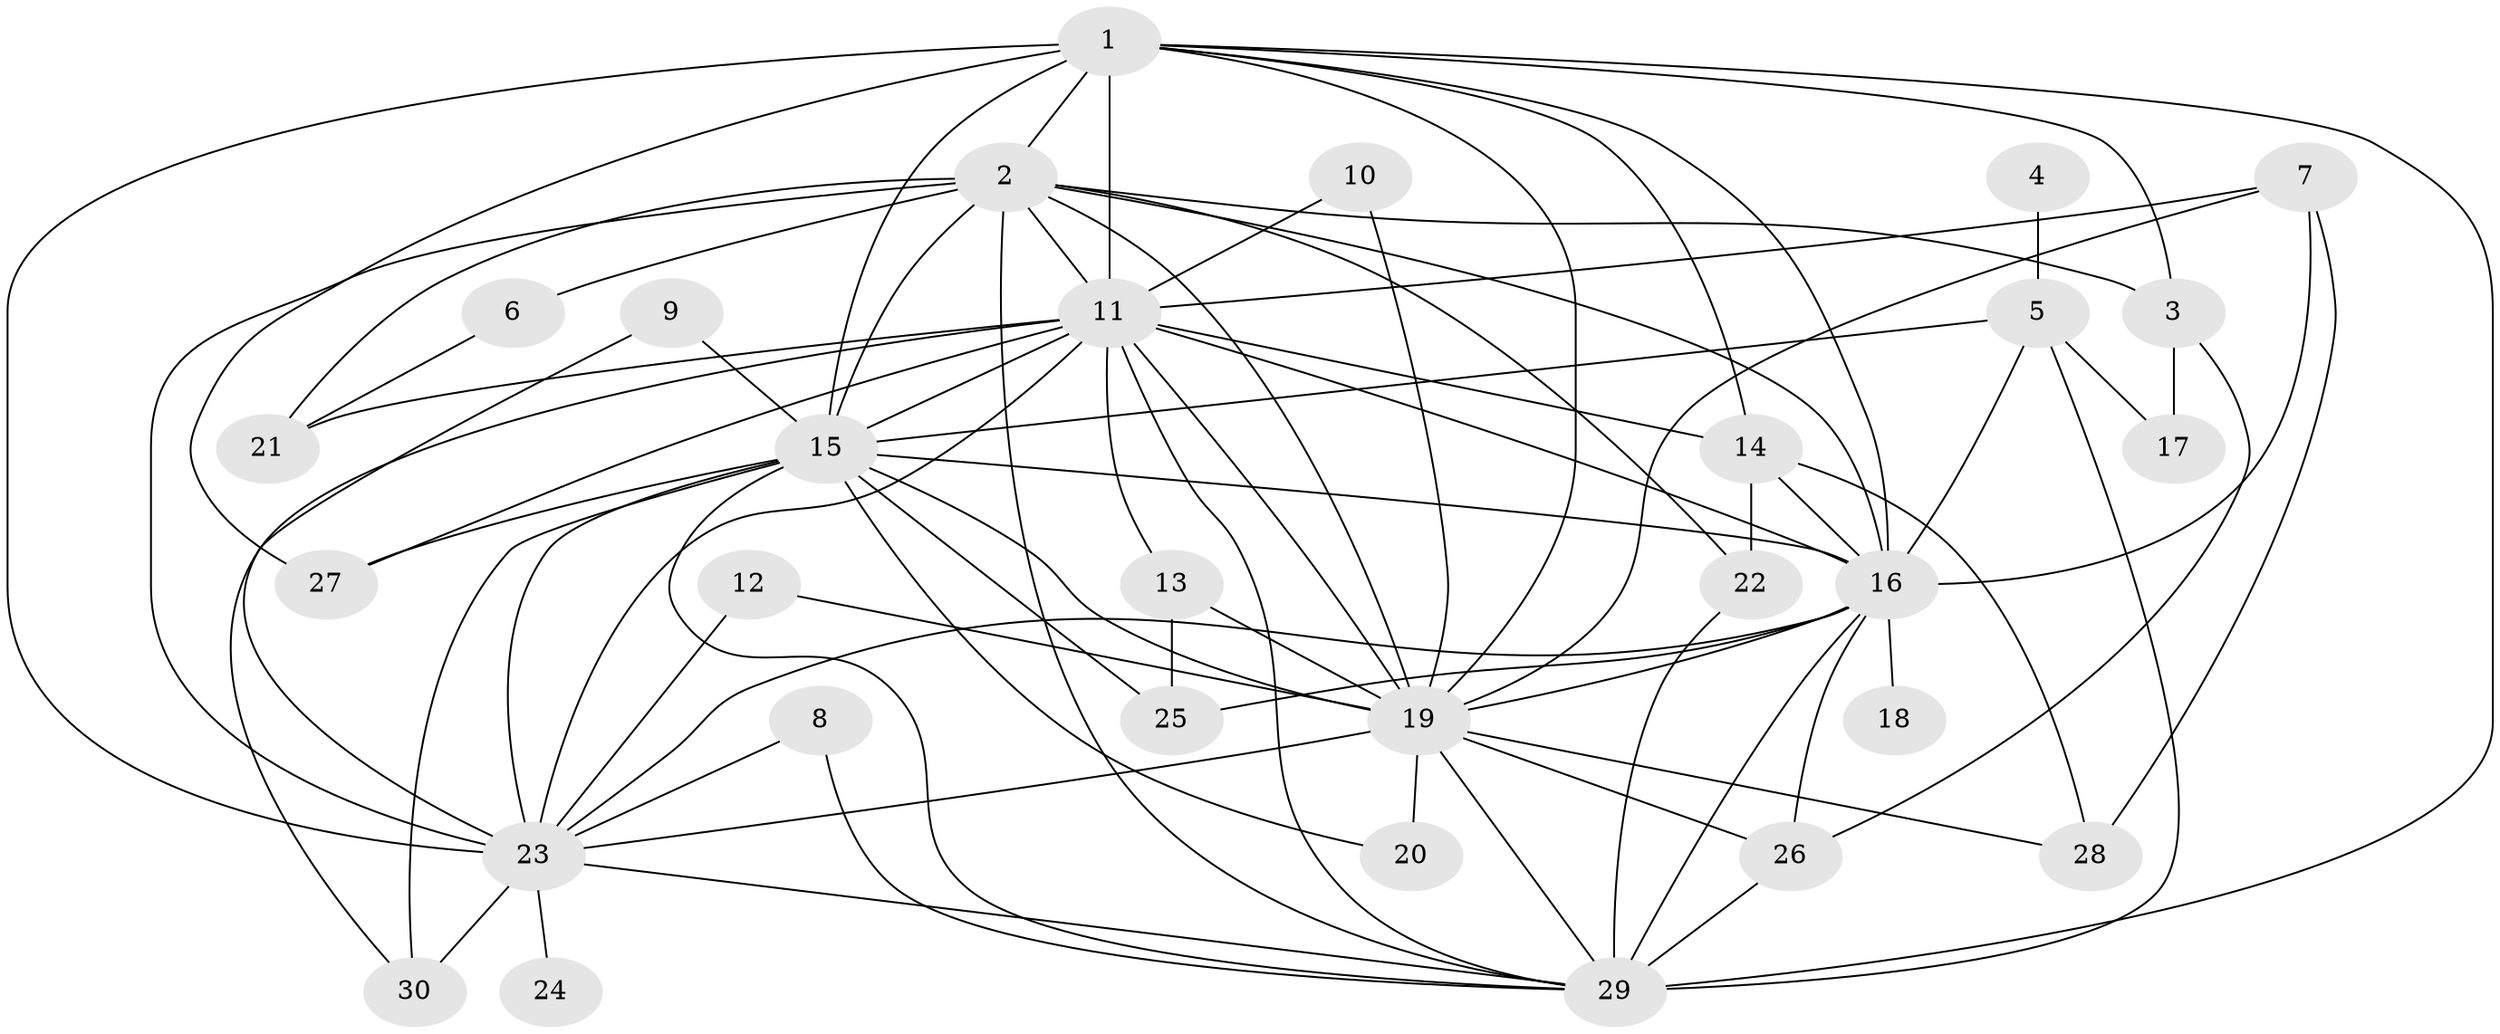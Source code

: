 // original degree distribution, {22: 0.01694915254237288, 14: 0.03389830508474576, 18: 0.05084745762711865, 21: 0.01694915254237288, 15: 0.01694915254237288, 11: 0.01694915254237288, 12: 0.01694915254237288, 4: 0.0847457627118644, 2: 0.576271186440678, 5: 0.01694915254237288, 6: 0.01694915254237288, 3: 0.13559322033898305}
// Generated by graph-tools (version 1.1) at 2025/01/03/09/25 03:01:20]
// undirected, 30 vertices, 79 edges
graph export_dot {
graph [start="1"]
  node [color=gray90,style=filled];
  1;
  2;
  3;
  4;
  5;
  6;
  7;
  8;
  9;
  10;
  11;
  12;
  13;
  14;
  15;
  16;
  17;
  18;
  19;
  20;
  21;
  22;
  23;
  24;
  25;
  26;
  27;
  28;
  29;
  30;
  1 -- 2 [weight=4.0];
  1 -- 3 [weight=1.0];
  1 -- 11 [weight=3.0];
  1 -- 14 [weight=1.0];
  1 -- 15 [weight=2.0];
  1 -- 16 [weight=2.0];
  1 -- 19 [weight=3.0];
  1 -- 23 [weight=3.0];
  1 -- 27 [weight=1.0];
  1 -- 29 [weight=4.0];
  2 -- 3 [weight=1.0];
  2 -- 6 [weight=1.0];
  2 -- 11 [weight=2.0];
  2 -- 15 [weight=2.0];
  2 -- 16 [weight=2.0];
  2 -- 19 [weight=2.0];
  2 -- 21 [weight=3.0];
  2 -- 22 [weight=1.0];
  2 -- 23 [weight=3.0];
  2 -- 29 [weight=2.0];
  3 -- 17 [weight=1.0];
  3 -- 26 [weight=1.0];
  4 -- 5 [weight=1.0];
  5 -- 15 [weight=1.0];
  5 -- 16 [weight=1.0];
  5 -- 17 [weight=2.0];
  5 -- 29 [weight=1.0];
  6 -- 21 [weight=1.0];
  7 -- 11 [weight=1.0];
  7 -- 16 [weight=1.0];
  7 -- 19 [weight=1.0];
  7 -- 28 [weight=1.0];
  8 -- 23 [weight=1.0];
  8 -- 29 [weight=1.0];
  9 -- 15 [weight=1.0];
  9 -- 23 [weight=1.0];
  10 -- 11 [weight=1.0];
  10 -- 19 [weight=1.0];
  11 -- 13 [weight=1.0];
  11 -- 14 [weight=1.0];
  11 -- 15 [weight=2.0];
  11 -- 16 [weight=1.0];
  11 -- 19 [weight=3.0];
  11 -- 21 [weight=2.0];
  11 -- 23 [weight=1.0];
  11 -- 27 [weight=1.0];
  11 -- 29 [weight=1.0];
  11 -- 30 [weight=1.0];
  12 -- 19 [weight=1.0];
  12 -- 23 [weight=1.0];
  13 -- 19 [weight=1.0];
  13 -- 25 [weight=1.0];
  14 -- 16 [weight=1.0];
  14 -- 22 [weight=1.0];
  14 -- 28 [weight=1.0];
  15 -- 16 [weight=2.0];
  15 -- 19 [weight=2.0];
  15 -- 20 [weight=1.0];
  15 -- 23 [weight=1.0];
  15 -- 25 [weight=1.0];
  15 -- 27 [weight=1.0];
  15 -- 29 [weight=1.0];
  15 -- 30 [weight=1.0];
  16 -- 18 [weight=1.0];
  16 -- 19 [weight=2.0];
  16 -- 23 [weight=1.0];
  16 -- 25 [weight=1.0];
  16 -- 26 [weight=1.0];
  16 -- 29 [weight=1.0];
  19 -- 20 [weight=1.0];
  19 -- 23 [weight=2.0];
  19 -- 26 [weight=1.0];
  19 -- 28 [weight=1.0];
  19 -- 29 [weight=1.0];
  22 -- 29 [weight=1.0];
  23 -- 24 [weight=1.0];
  23 -- 29 [weight=1.0];
  23 -- 30 [weight=1.0];
  26 -- 29 [weight=1.0];
}
